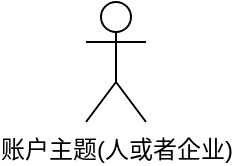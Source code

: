 <mxfile version="12.1.9" type="github" pages="1">
  <diagram id="oSZOzNcBbiMApiXRJXEg" name="Page-1">
    <mxGraphModel dx="1153" dy="547" grid="1" gridSize="10" guides="1" tooltips="1" connect="1" arrows="1" fold="1" page="1" pageScale="1" pageWidth="827" pageHeight="1169" math="0" shadow="0">
      <root>
        <mxCell id="0"/>
        <mxCell id="1" parent="0"/>
        <mxCell id="UkmADf47RZ3XQEVZXumn-1" value="账户主题(人或者企业)" style="shape=umlActor;verticalLabelPosition=bottom;labelBackgroundColor=#ffffff;verticalAlign=top;html=1;outlineConnect=0;" vertex="1" parent="1">
          <mxGeometry x="170" y="270" width="30" height="60" as="geometry"/>
        </mxCell>
      </root>
    </mxGraphModel>
  </diagram>
</mxfile>

